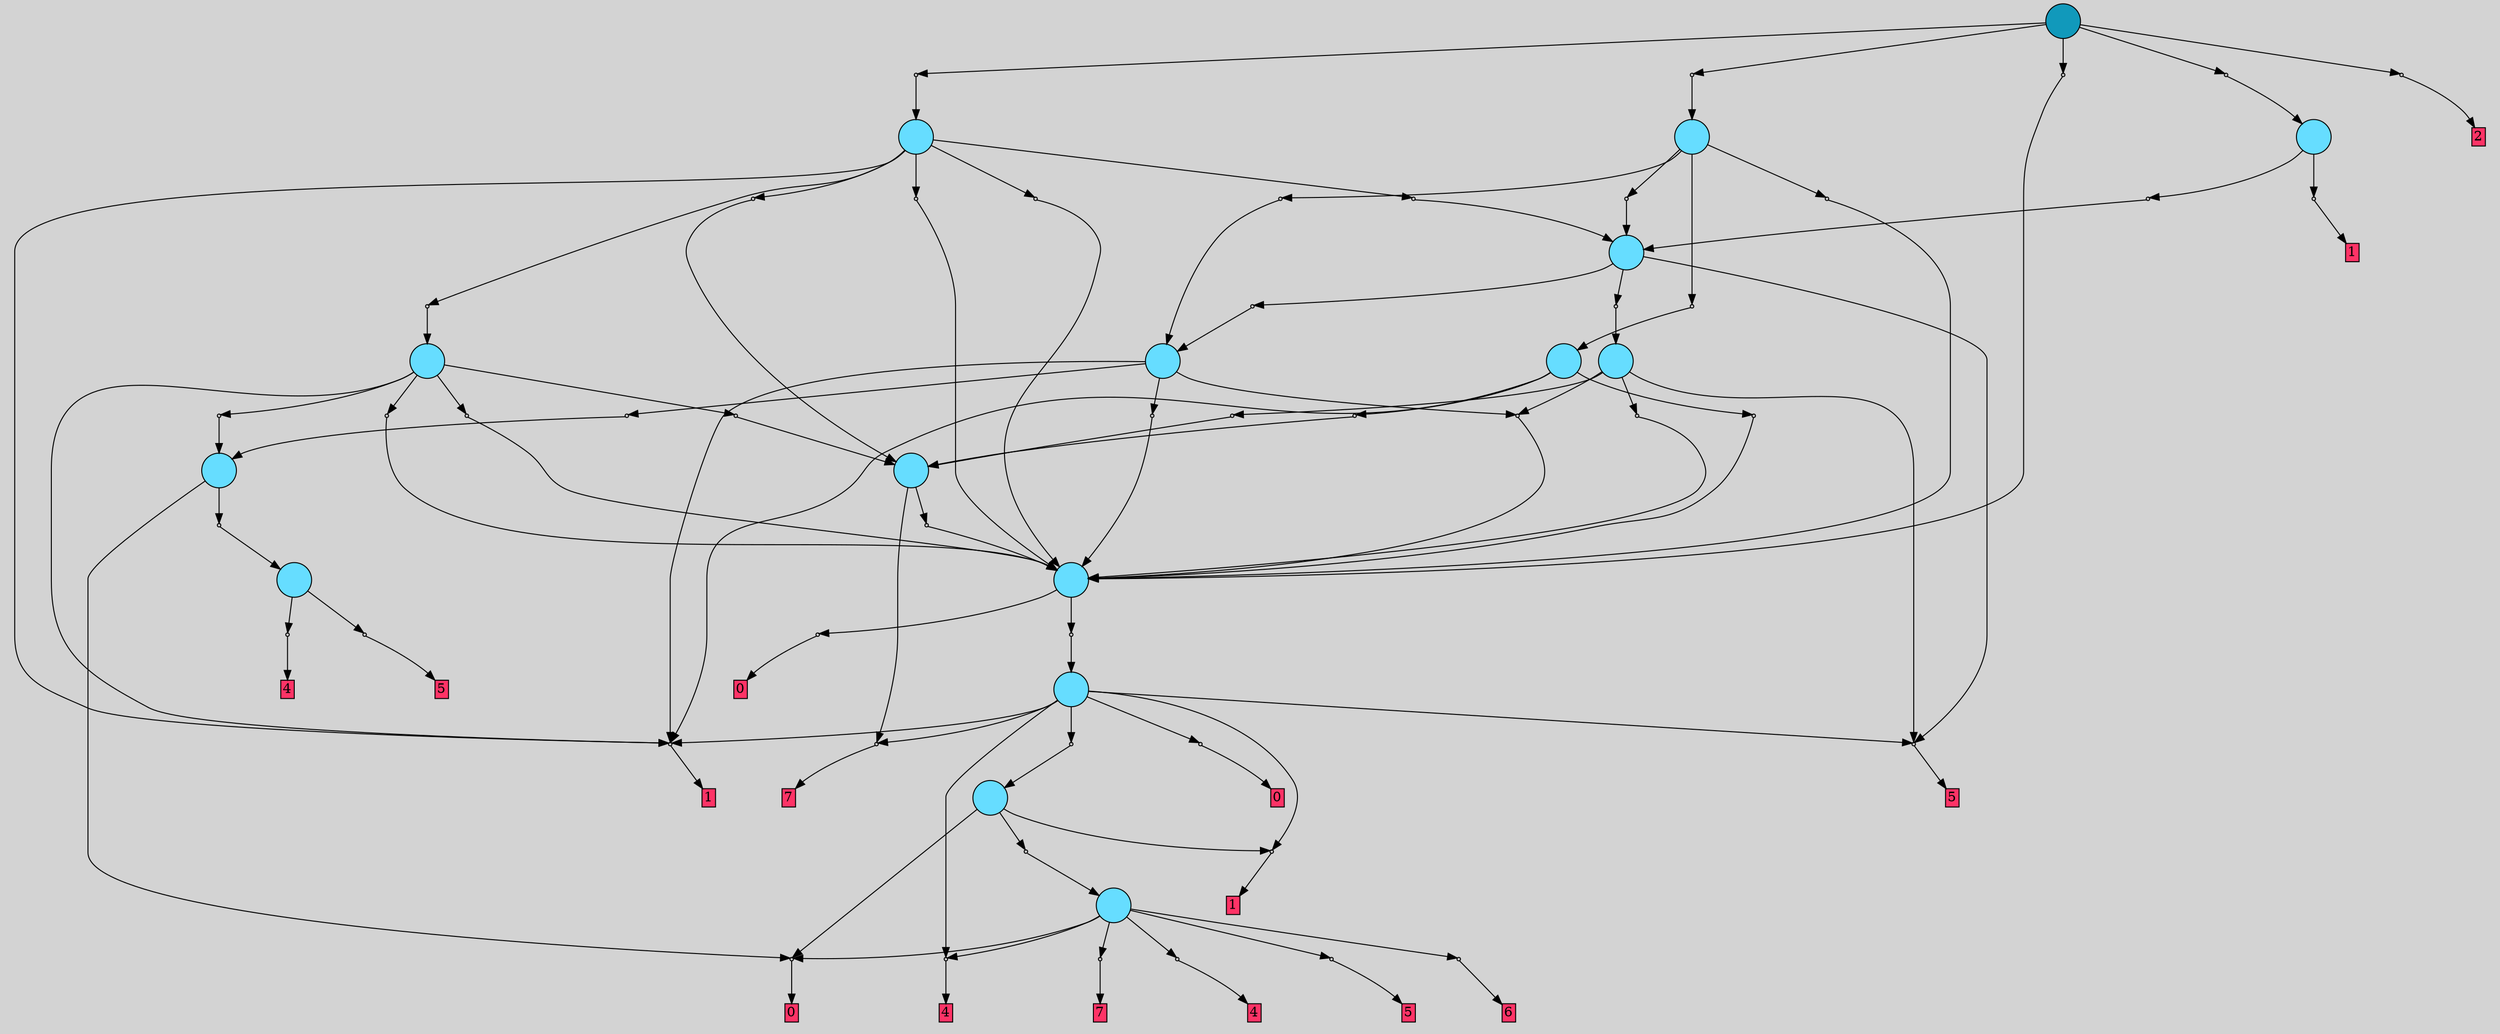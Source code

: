 // File exported with GEGELATI v1.3.1
// On the 2024-04-12 16:04:39
// With the File::TPGGraphDotExporter
digraph{
	graph[pad = "0.212, 0.055" bgcolor = lightgray]
	node[shape=circle style = filled label = ""]
		T0 [fillcolor="#66ddff"]
		T1 [fillcolor="#66ddff"]
		T2 [fillcolor="#66ddff"]
		T3 [fillcolor="#66ddff"]
		T4 [fillcolor="#66ddff"]
		T5 [fillcolor="#66ddff"]
		T6 [fillcolor="#66ddff"]
		T7 [fillcolor="#66ddff"]
		T8 [fillcolor="#66ddff"]
		T9 [fillcolor="#66ddff"]
		T10 [fillcolor="#66ddff"]
		T11 [fillcolor="#66ddff"]
		T12 [fillcolor="#66ddff"]
		T13 [fillcolor="#66ddff"]
		T14 [fillcolor="#66ddff"]
		T15 [fillcolor="#1199bb"]
		P0 [fillcolor="#cccccc" shape=point] //
		I0 [shape=box style=invis label="1|0&2|4#0|2&#92;n"]
		P0 -> I0[style=invis]
		A0 [fillcolor="#ff3366" shape=box margin=0.03 width=0 height=0 label="4"]
		T0 -> P0 -> A0
		P1 [fillcolor="#cccccc" shape=point] //
		I1 [shape=box style=invis label="2|0&3|2#1|2&#92;n"]
		P1 -> I1[style=invis]
		A1 [fillcolor="#ff3366" shape=box margin=0.03 width=0 height=0 label="5"]
		T0 -> P1 -> A1
		P2 [fillcolor="#cccccc" shape=point] //
		I2 [shape=box style=invis label=""]
		P2 -> I2[style=invis]
		A2 [fillcolor="#ff3366" shape=box margin=0.03 width=0 height=0 label="6"]
		T0 -> P2 -> A2
		P3 [fillcolor="#cccccc" shape=point] //
		I3 [shape=box style=invis label="2|0&1|3#3|4&#92;n"]
		P3 -> I3[style=invis]
		A3 [fillcolor="#ff3366" shape=box margin=0.03 width=0 height=0 label="0"]
		T0 -> P3 -> A3
		P4 [fillcolor="#cccccc" shape=point] //
		I4 [shape=box style=invis label="6|0&4|6#3|4&#92;n"]
		P4 -> I4[style=invis]
		A4 [fillcolor="#ff3366" shape=box margin=0.03 width=0 height=0 label="7"]
		T0 -> P4 -> A4
		P5 [fillcolor="#cccccc" shape=point] //
		I5 [shape=box style=invis label="0|0&0|7#3|4&#92;n"]
		P5 -> I5[style=invis]
		A5 [fillcolor="#ff3366" shape=box margin=0.03 width=0 height=0 label="4"]
		T0 -> P5 -> A5
		P6 [fillcolor="#cccccc" shape=point] //
		I6 [shape=box style=invis label="0|7&1|3#3|4&#92;n0|0&0|7#3|4&#92;n"]
		P6 -> I6[style=invis]
		A6 [fillcolor="#ff3366" shape=box margin=0.03 width=0 height=0 label="4"]
		T1 -> P6 -> A6
		P7 [fillcolor="#cccccc" shape=point] //
		I7 [shape=box style=invis label="8|0&3|5#1|1&#92;n"]
		P7 -> I7[style=invis]
		A7 [fillcolor="#ff3366" shape=box margin=0.03 width=0 height=0 label="5"]
		T1 -> P7 -> A7
		P8 [fillcolor="#cccccc" shape=point] //
		I8 [shape=box style=invis label="8|0&3|1#2|5&#92;n"]
		P8 -> I8[style=invis]
		A8 [fillcolor="#ff3366" shape=box margin=0.03 width=0 height=0 label="1"]
		T2 -> P8 -> A8
		P9 [fillcolor="#cccccc" shape=point] //
		I9 [shape=box style=invis label="0|0&4|0#0|4&#92;n"]
		P9 -> I9[style=invis]
		T2 -> P9 -> T0
		T2 -> P3
		P10 [fillcolor="#cccccc" shape=point] //
		I10 [shape=box style=invis label="8|0&3|5#1|1&#92;n"]
		P10 -> I10[style=invis]
		T3 -> P10 -> T1
		T3 -> P3
		T4 -> P5
		P11 [fillcolor="#cccccc" shape=point] //
		I11 [shape=box style=invis label="7|0&4|6#2|3&#92;n"]
		P11 -> I11[style=invis]
		A9 [fillcolor="#ff3366" shape=box margin=0.03 width=0 height=0 label="7"]
		T4 -> P11 -> A9
		P12 [fillcolor="#cccccc" shape=point] //
		I12 [shape=box style=invis label="4|0&3|5#4|7&#92;n"]
		P12 -> I12[style=invis]
		A10 [fillcolor="#ff3366" shape=box margin=0.03 width=0 height=0 label="1"]
		T4 -> P12 -> A10
		P13 [fillcolor="#cccccc" shape=point] //
		I13 [shape=box style=invis label="8|0&3|2#1|1&#92;n"]
		P13 -> I13[style=invis]
		A11 [fillcolor="#ff3366" shape=box margin=0.03 width=0 height=0 label="5"]
		T4 -> P13 -> A11
		P14 [fillcolor="#cccccc" shape=point] //
		I14 [shape=box style=invis label="2|0&1|3#3|4&#92;n"]
		P14 -> I14[style=invis]
		A12 [fillcolor="#ff3366" shape=box margin=0.03 width=0 height=0 label="0"]
		T4 -> P14 -> A12
		T4 -> P8
		P15 [fillcolor="#cccccc" shape=point] //
		I15 [shape=box style=invis label="8|0&3|6#4|5&#92;n"]
		P15 -> I15[style=invis]
		T4 -> P15 -> T2
		P16 [fillcolor="#cccccc" shape=point] //
		I16 [shape=box style=invis label="3|0&3|0#0|4&#92;n"]
		P16 -> I16[style=invis]
		A13 [fillcolor="#ff3366" shape=box margin=0.03 width=0 height=0 label="0"]
		T5 -> P16 -> A13
		P17 [fillcolor="#cccccc" shape=point] //
		I17 [shape=box style=invis label="8|0&4|6#4|6&#92;n"]
		P17 -> I17[style=invis]
		T5 -> P17 -> T4
		P18 [fillcolor="#cccccc" shape=point] //
		I18 [shape=box style=invis label="8|1&4|1#2|4&#92;n2|0&2|3#0|1&#92;n"]
		P18 -> I18[style=invis]
		T6 -> P18 -> T5
		T6 -> P11
		P19 [fillcolor="#cccccc" shape=point] //
		I19 [shape=box style=invis label="7|0&1|5#2|3&#92;n"]
		P19 -> I19[style=invis]
		T7 -> P19 -> T5
		P20 [fillcolor="#cccccc" shape=point] //
		I20 [shape=box style=invis label="1|0&3|3#3|3&#92;n"]
		P20 -> I20[style=invis]
		T7 -> P20 -> T6
		P21 [fillcolor="#cccccc" shape=point] //
		I21 [shape=box style=invis label="2|0&2|3#1|1&#92;n"]
		P21 -> I21[style=invis]
		T7 -> P21 -> T5
		T7 -> P13
		T8 -> P19
		P22 [fillcolor="#cccccc" shape=point] //
		I22 [shape=box style=invis label="8|1&4|1#2|4&#92;n2|0&2|3#0|1&#92;n"]
		P22 -> I22[style=invis]
		T8 -> P22 -> T5
		P23 [fillcolor="#cccccc" shape=point] //
		I23 [shape=box style=invis label="1|0&3|3#3|5&#92;n"]
		P23 -> I23[style=invis]
		T8 -> P23 -> T3
		T8 -> P12
		P24 [fillcolor="#cccccc" shape=point] //
		I24 [shape=box style=invis label="7|4&3|3#2|4&#92;n1|0&0|4#4|6&#92;n"]
		P24 -> I24[style=invis]
		T9 -> P24 -> T7
		T9 -> P13
		P25 [fillcolor="#cccccc" shape=point] //
		I25 [shape=box style=invis label="0|0&4|3#2|7&#92;n"]
		P25 -> I25[style=invis]
		T9 -> P25 -> T8
		P26 [fillcolor="#cccccc" shape=point] //
		I26 [shape=box style=invis label="1|0&3|2#3|5&#92;n"]
		P26 -> I26[style=invis]
		T10 -> P26 -> T3
		T10 -> P12
		P27 [fillcolor="#cccccc" shape=point] //
		I27 [shape=box style=invis label="3|0&4|7#1|5&#92;n"]
		P27 -> I27[style=invis]
		T10 -> P27 -> T6
		P28 [fillcolor="#cccccc" shape=point] //
		I28 [shape=box style=invis label="7|0&1|5#2|3&#92;n"]
		P28 -> I28[style=invis]
		T10 -> P28 -> T5
		P29 [fillcolor="#cccccc" shape=point] //
		I29 [shape=box style=invis label="2|0&2|4#3|1&#92;n"]
		P29 -> I29[style=invis]
		T10 -> P29 -> T5
		P30 [fillcolor="#cccccc" shape=point] //
		I30 [shape=box style=invis label="7|0&1|5#2|3&#92;n"]
		P30 -> I30[style=invis]
		T11 -> P30 -> T5
		P31 [fillcolor="#cccccc" shape=point] //
		I31 [shape=box style=invis label="0|0&0|3#3|6&#92;n"]
		P31 -> I31[style=invis]
		T11 -> P31 -> T6
		T11 -> P12
		P32 [fillcolor="#cccccc" shape=point] //
		I32 [shape=box style=invis label="2|0&2|3#2|1&#92;n"]
		P32 -> I32[style=invis]
		T12 -> P32 -> T5
		P33 [fillcolor="#cccccc" shape=point] //
		I33 [shape=box style=invis label="0|0&0|6#1|6&#92;n"]
		P33 -> I33[style=invis]
		T12 -> P33 -> T9
		P34 [fillcolor="#cccccc" shape=point] //
		I34 [shape=box style=invis label="0|0&1|3#3|0&#92;n"]
		P34 -> I34[style=invis]
		T12 -> P34 -> T6
		T12 -> P12
		P35 [fillcolor="#cccccc" shape=point] //
		I35 [shape=box style=invis label="1|0&2|3#3|3&#92;n"]
		P35 -> I35[style=invis]
		T12 -> P35 -> T10
		P36 [fillcolor="#cccccc" shape=point] //
		I36 [shape=box style=invis label="0|0&4|4#4|0&#92;n"]
		P36 -> I36[style=invis]
		T12 -> P36 -> T5
		P37 [fillcolor="#cccccc" shape=point] //
		I37 [shape=box style=invis label="8|0&1|3#3|6&#92;n"]
		P37 -> I37[style=invis]
		T13 -> P37 -> T11
		P38 [fillcolor="#cccccc" shape=point] //
		I38 [shape=box style=invis label="0|0&3|6#1|6&#92;n"]
		P38 -> I38[style=invis]
		T13 -> P38 -> T9
		P39 [fillcolor="#cccccc" shape=point] //
		I39 [shape=box style=invis label="7|0&1|5#2|3&#92;n"]
		P39 -> I39[style=invis]
		T13 -> P39 -> T5
		P40 [fillcolor="#cccccc" shape=point] //
		I40 [shape=box style=invis label="3|0&3|1#2|3&#92;n"]
		P40 -> I40[style=invis]
		T13 -> P40 -> T8
		P41 [fillcolor="#cccccc" shape=point] //
		I41 [shape=box style=invis label="2|0&3|1#2|5&#92;n"]
		P41 -> I41[style=invis]
		A14 [fillcolor="#ff3366" shape=box margin=0.03 width=0 height=0 label="1"]
		T14 -> P41 -> A14
		P42 [fillcolor="#cccccc" shape=point] //
		I42 [shape=box style=invis label="0|0&0|6#1|6&#92;n"]
		P42 -> I42[style=invis]
		T14 -> P42 -> T9
		P43 [fillcolor="#cccccc" shape=point] //
		I43 [shape=box style=invis label="8|0&3|2#0|1&#92;n"]
		P43 -> I43[style=invis]
		A15 [fillcolor="#ff3366" shape=box margin=0.03 width=0 height=0 label="2"]
		T15 -> P43 -> A15
		P44 [fillcolor="#cccccc" shape=point] //
		I44 [shape=box style=invis label="2|0&1|7#1|6&#92;n"]
		P44 -> I44[style=invis]
		T15 -> P44 -> T13
		P45 [fillcolor="#cccccc" shape=point] //
		I45 [shape=box style=invis label="2|0&2|4#3|1&#92;n"]
		P45 -> I45[style=invis]
		T15 -> P45 -> T5
		P46 [fillcolor="#cccccc" shape=point] //
		I46 [shape=box style=invis label="0|0&1|0#3|2&#92;n3|7&1|3#0|0&#92;n3|0&4|2#0|7&#92;n"]
		P46 -> I46[style=invis]
		T15 -> P46 -> T12
		P47 [fillcolor="#cccccc" shape=point] //
		I47 [shape=box style=invis label="1|0&3|4#4|6&#92;n"]
		P47 -> I47[style=invis]
		T15 -> P47 -> T14
		{ rank= same T15 }
}
